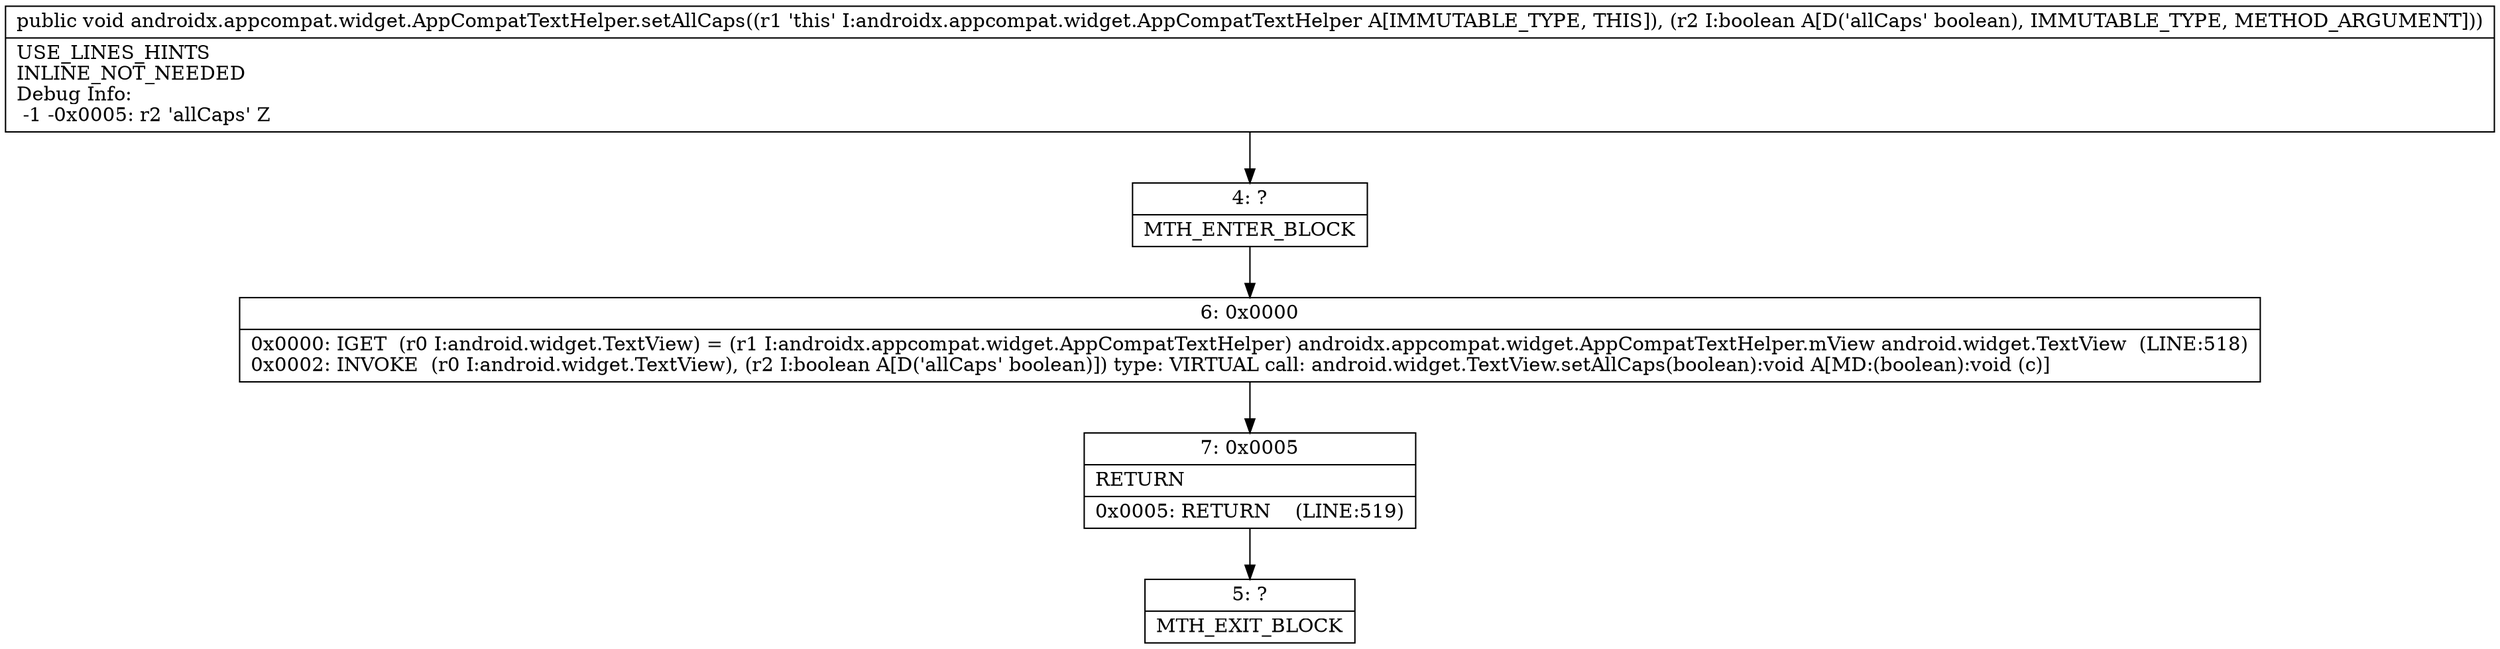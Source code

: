 digraph "CFG forandroidx.appcompat.widget.AppCompatTextHelper.setAllCaps(Z)V" {
Node_4 [shape=record,label="{4\:\ ?|MTH_ENTER_BLOCK\l}"];
Node_6 [shape=record,label="{6\:\ 0x0000|0x0000: IGET  (r0 I:android.widget.TextView) = (r1 I:androidx.appcompat.widget.AppCompatTextHelper) androidx.appcompat.widget.AppCompatTextHelper.mView android.widget.TextView  (LINE:518)\l0x0002: INVOKE  (r0 I:android.widget.TextView), (r2 I:boolean A[D('allCaps' boolean)]) type: VIRTUAL call: android.widget.TextView.setAllCaps(boolean):void A[MD:(boolean):void (c)]\l}"];
Node_7 [shape=record,label="{7\:\ 0x0005|RETURN\l|0x0005: RETURN    (LINE:519)\l}"];
Node_5 [shape=record,label="{5\:\ ?|MTH_EXIT_BLOCK\l}"];
MethodNode[shape=record,label="{public void androidx.appcompat.widget.AppCompatTextHelper.setAllCaps((r1 'this' I:androidx.appcompat.widget.AppCompatTextHelper A[IMMUTABLE_TYPE, THIS]), (r2 I:boolean A[D('allCaps' boolean), IMMUTABLE_TYPE, METHOD_ARGUMENT]))  | USE_LINES_HINTS\lINLINE_NOT_NEEDED\lDebug Info:\l  \-1 \-0x0005: r2 'allCaps' Z\l}"];
MethodNode -> Node_4;Node_4 -> Node_6;
Node_6 -> Node_7;
Node_7 -> Node_5;
}

